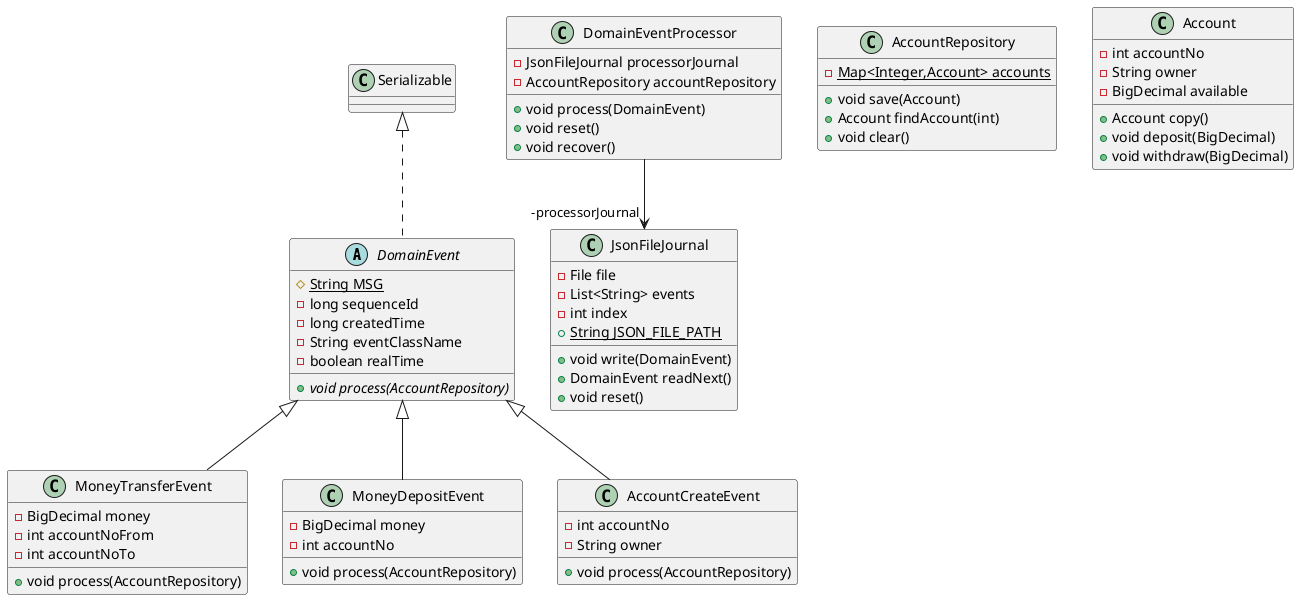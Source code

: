 @startuml
abstract class DomainEvent {
# {static} String MSG
- long sequenceId
- long createdTime
- String eventClassName
- boolean realTime
+ {abstract}void process(AccountRepository)
}
class JsonFileJournal {
- File file
- List<String> events
- int index
+ {static} String JSON_FILE_PATH
+ void write(DomainEvent)
+ DomainEvent readNext()
+ void reset()
}
class AccountRepository {
- {static} Map<Integer,Account> accounts
+ void save(Account)
+ Account findAccount(int)
+ void clear()
}
class MoneyTransferEvent {
- BigDecimal money
- int accountNoFrom
- int accountNoTo
+ void process(AccountRepository)
}
class MoneyDepositEvent {
- BigDecimal money
- int accountNo
+ void process(AccountRepository)
}
class AccountCreateEvent {
- int accountNo
- String owner
+ void process(AccountRepository)
}
class Account {
- int accountNo
- String owner
- BigDecimal available
+ Account copy()
+ void deposit(BigDecimal)
+ void withdraw(BigDecimal)
}
class DomainEventProcessor {
- JsonFileJournal processorJournal
- AccountRepository accountRepository
+ void process(DomainEvent)
+ void reset()
+ void recover()
}


Serializable <|.. DomainEvent
DomainEvent <|-- MoneyTransferEvent
DomainEvent <|-- MoneyDepositEvent
DomainEvent <|-- AccountCreateEvent

DomainEventProcessor -->  "-processorJournal" JsonFileJournal
@enduml